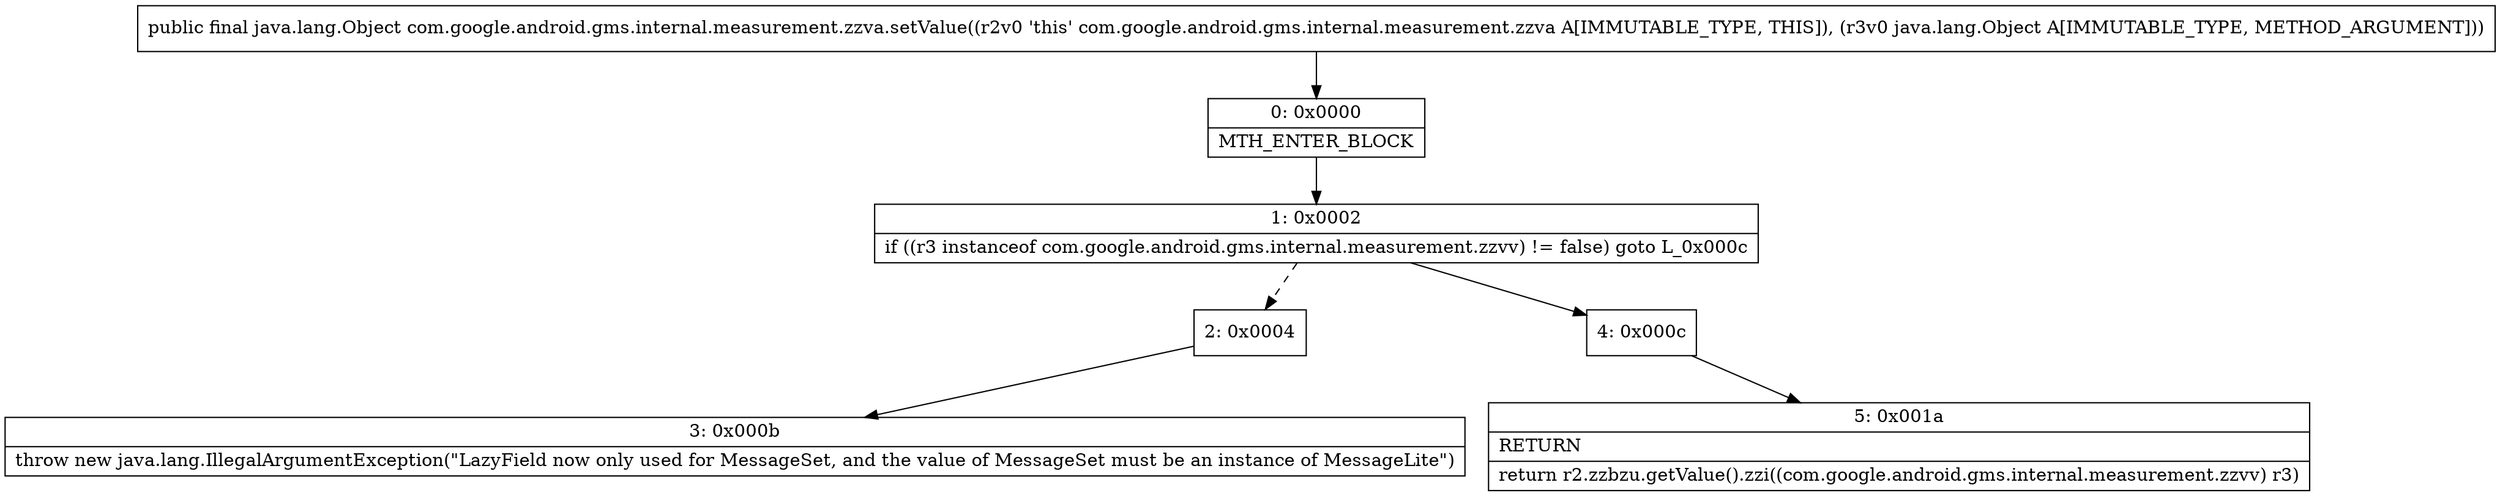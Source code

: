 digraph "CFG forcom.google.android.gms.internal.measurement.zzva.setValue(Ljava\/lang\/Object;)Ljava\/lang\/Object;" {
Node_0 [shape=record,label="{0\:\ 0x0000|MTH_ENTER_BLOCK\l}"];
Node_1 [shape=record,label="{1\:\ 0x0002|if ((r3 instanceof com.google.android.gms.internal.measurement.zzvv) != false) goto L_0x000c\l}"];
Node_2 [shape=record,label="{2\:\ 0x0004}"];
Node_3 [shape=record,label="{3\:\ 0x000b|throw new java.lang.IllegalArgumentException(\"LazyField now only used for MessageSet, and the value of MessageSet must be an instance of MessageLite\")\l}"];
Node_4 [shape=record,label="{4\:\ 0x000c}"];
Node_5 [shape=record,label="{5\:\ 0x001a|RETURN\l|return r2.zzbzu.getValue().zzi((com.google.android.gms.internal.measurement.zzvv) r3)\l}"];
MethodNode[shape=record,label="{public final java.lang.Object com.google.android.gms.internal.measurement.zzva.setValue((r2v0 'this' com.google.android.gms.internal.measurement.zzva A[IMMUTABLE_TYPE, THIS]), (r3v0 java.lang.Object A[IMMUTABLE_TYPE, METHOD_ARGUMENT])) }"];
MethodNode -> Node_0;
Node_0 -> Node_1;
Node_1 -> Node_2[style=dashed];
Node_1 -> Node_4;
Node_2 -> Node_3;
Node_4 -> Node_5;
}

